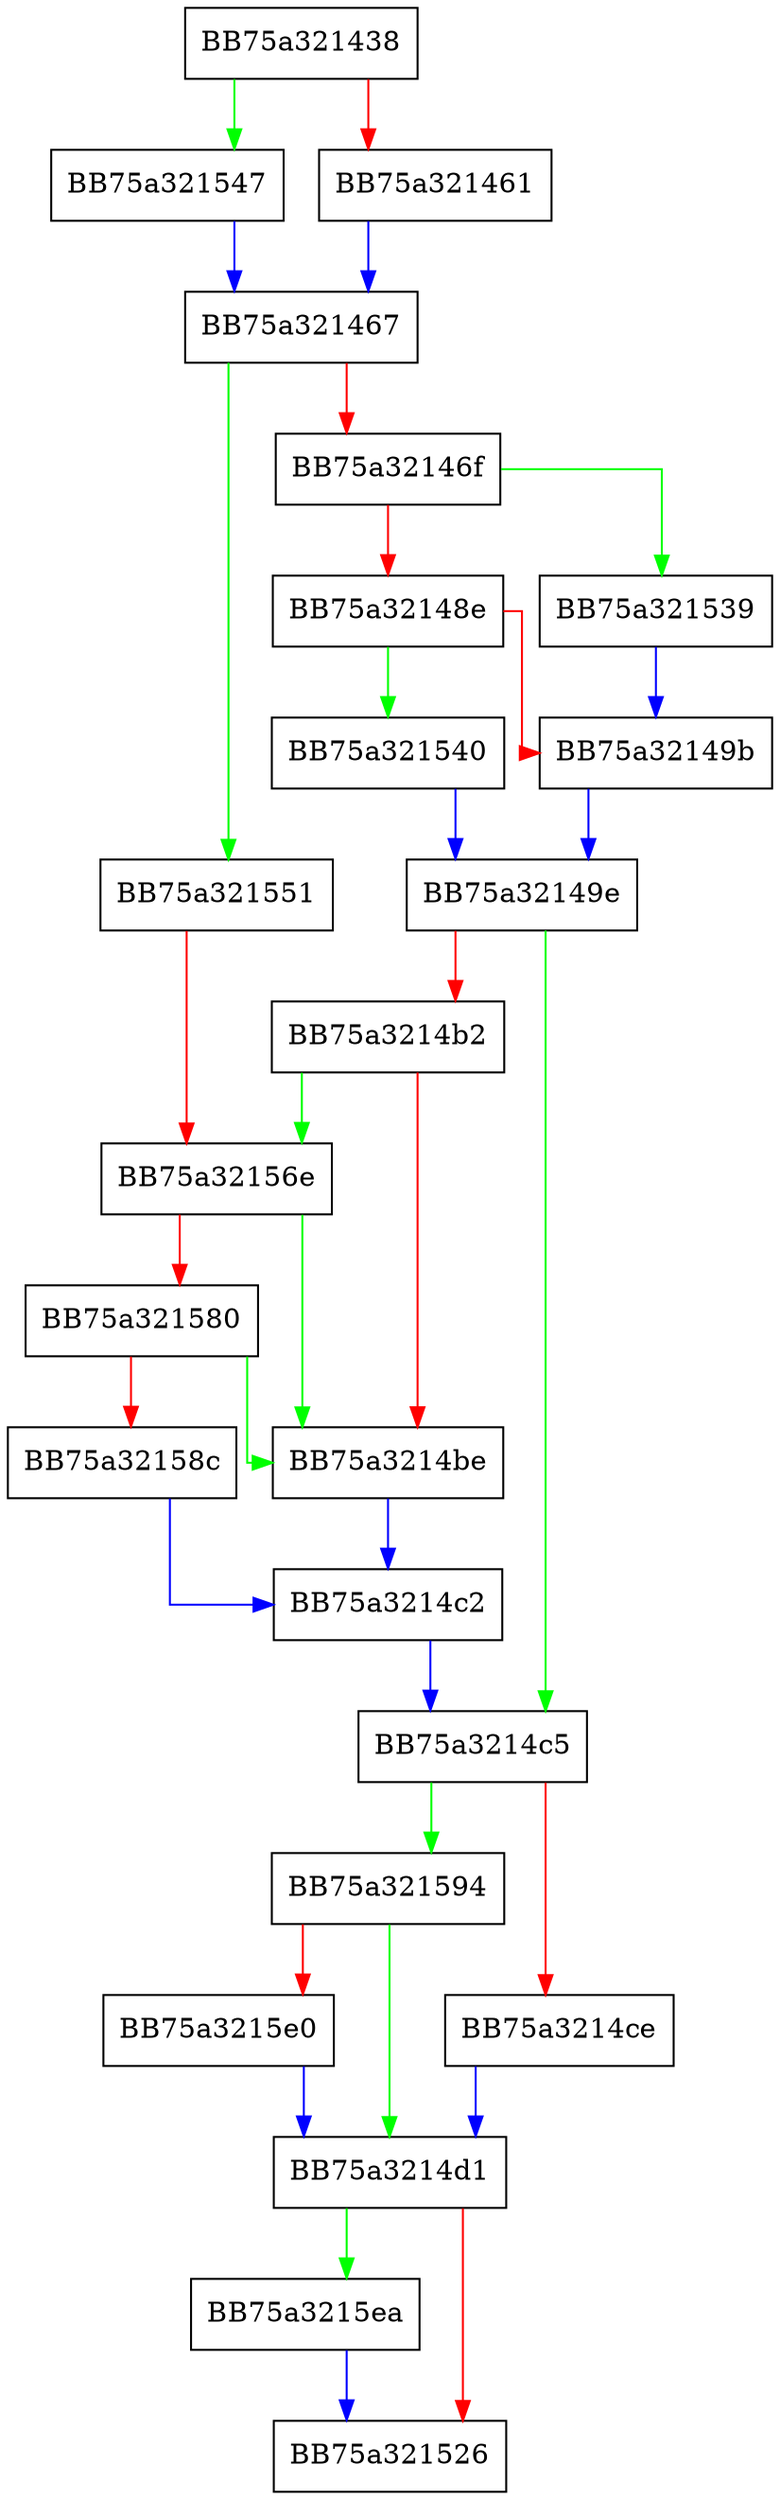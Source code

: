 digraph construct_init {
  node [shape="box"];
  graph [splines=ortho];
  BB75a321438 -> BB75a321547 [color="green"];
  BB75a321438 -> BB75a321461 [color="red"];
  BB75a321461 -> BB75a321467 [color="blue"];
  BB75a321467 -> BB75a321551 [color="green"];
  BB75a321467 -> BB75a32146f [color="red"];
  BB75a32146f -> BB75a321539 [color="green"];
  BB75a32146f -> BB75a32148e [color="red"];
  BB75a32148e -> BB75a321540 [color="green"];
  BB75a32148e -> BB75a32149b [color="red"];
  BB75a32149b -> BB75a32149e [color="blue"];
  BB75a32149e -> BB75a3214c5 [color="green"];
  BB75a32149e -> BB75a3214b2 [color="red"];
  BB75a3214b2 -> BB75a32156e [color="green"];
  BB75a3214b2 -> BB75a3214be [color="red"];
  BB75a3214be -> BB75a3214c2 [color="blue"];
  BB75a3214c2 -> BB75a3214c5 [color="blue"];
  BB75a3214c5 -> BB75a321594 [color="green"];
  BB75a3214c5 -> BB75a3214ce [color="red"];
  BB75a3214ce -> BB75a3214d1 [color="blue"];
  BB75a3214d1 -> BB75a3215ea [color="green"];
  BB75a3214d1 -> BB75a321526 [color="red"];
  BB75a321539 -> BB75a32149b [color="blue"];
  BB75a321540 -> BB75a32149e [color="blue"];
  BB75a321547 -> BB75a321467 [color="blue"];
  BB75a321551 -> BB75a32156e [color="red"];
  BB75a32156e -> BB75a3214be [color="green"];
  BB75a32156e -> BB75a321580 [color="red"];
  BB75a321580 -> BB75a3214be [color="green"];
  BB75a321580 -> BB75a32158c [color="red"];
  BB75a32158c -> BB75a3214c2 [color="blue"];
  BB75a321594 -> BB75a3214d1 [color="green"];
  BB75a321594 -> BB75a3215e0 [color="red"];
  BB75a3215e0 -> BB75a3214d1 [color="blue"];
  BB75a3215ea -> BB75a321526 [color="blue"];
}